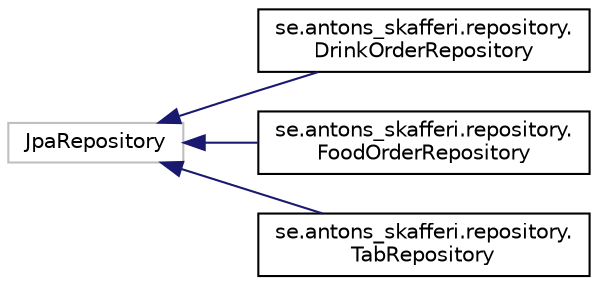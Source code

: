 digraph "Graphical Class Hierarchy"
{
 // LATEX_PDF_SIZE
  edge [fontname="Helvetica",fontsize="10",labelfontname="Helvetica",labelfontsize="10"];
  node [fontname="Helvetica",fontsize="10",shape=record];
  rankdir="LR";
  Node38 [label="JpaRepository",height=0.2,width=0.4,color="grey75", fillcolor="white", style="filled",tooltip=" "];
  Node38 -> Node0 [dir="back",color="midnightblue",fontsize="10",style="solid",fontname="Helvetica"];
  Node0 [label="se.antons_skafferi.repository.\lDrinkOrderRepository",height=0.2,width=0.4,color="black", fillcolor="white", style="filled",URL="$interfacese_1_1antons__skafferi_1_1repository_1_1_drink_order_repository.html",tooltip=" "];
  Node38 -> Node40 [dir="back",color="midnightblue",fontsize="10",style="solid",fontname="Helvetica"];
  Node40 [label="se.antons_skafferi.repository.\lFoodOrderRepository",height=0.2,width=0.4,color="black", fillcolor="white", style="filled",URL="$interfacese_1_1antons__skafferi_1_1repository_1_1_food_order_repository.html",tooltip=" "];
  Node38 -> Node41 [dir="back",color="midnightblue",fontsize="10",style="solid",fontname="Helvetica"];
  Node41 [label="se.antons_skafferi.repository.\lTabRepository",height=0.2,width=0.4,color="black", fillcolor="white", style="filled",URL="$interfacese_1_1antons__skafferi_1_1repository_1_1_tab_repository.html",tooltip=" "];
}
